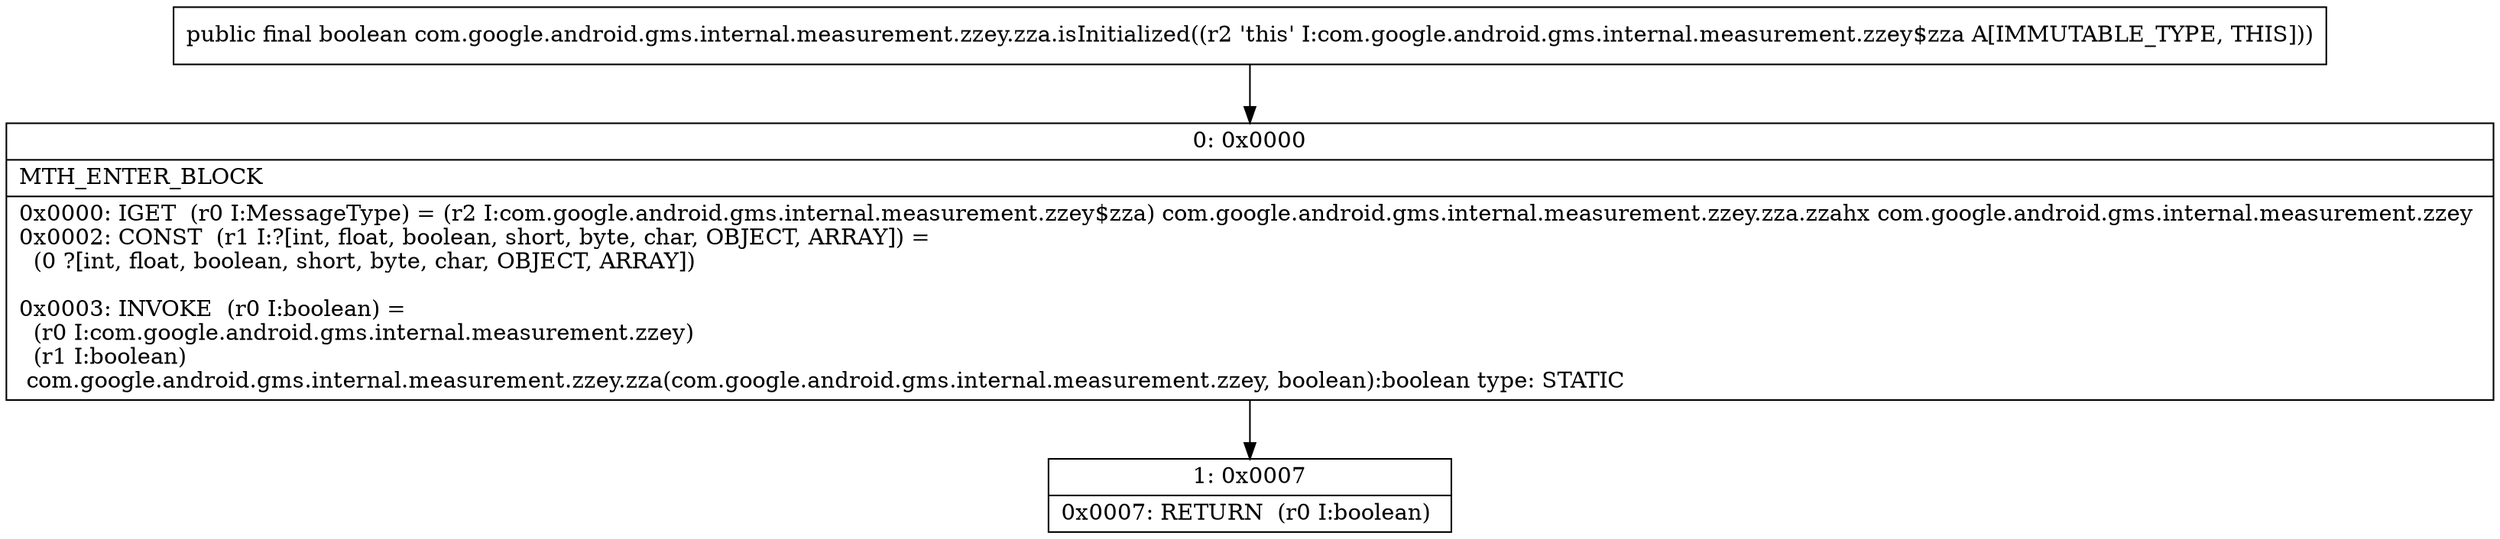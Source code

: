 digraph "CFG forcom.google.android.gms.internal.measurement.zzey.zza.isInitialized()Z" {
Node_0 [shape=record,label="{0\:\ 0x0000|MTH_ENTER_BLOCK\l|0x0000: IGET  (r0 I:MessageType) = (r2 I:com.google.android.gms.internal.measurement.zzey$zza) com.google.android.gms.internal.measurement.zzey.zza.zzahx com.google.android.gms.internal.measurement.zzey \l0x0002: CONST  (r1 I:?[int, float, boolean, short, byte, char, OBJECT, ARRAY]) = \l  (0 ?[int, float, boolean, short, byte, char, OBJECT, ARRAY])\l \l0x0003: INVOKE  (r0 I:boolean) = \l  (r0 I:com.google.android.gms.internal.measurement.zzey)\l  (r1 I:boolean)\l com.google.android.gms.internal.measurement.zzey.zza(com.google.android.gms.internal.measurement.zzey, boolean):boolean type: STATIC \l}"];
Node_1 [shape=record,label="{1\:\ 0x0007|0x0007: RETURN  (r0 I:boolean) \l}"];
MethodNode[shape=record,label="{public final boolean com.google.android.gms.internal.measurement.zzey.zza.isInitialized((r2 'this' I:com.google.android.gms.internal.measurement.zzey$zza A[IMMUTABLE_TYPE, THIS])) }"];
MethodNode -> Node_0;
Node_0 -> Node_1;
}

